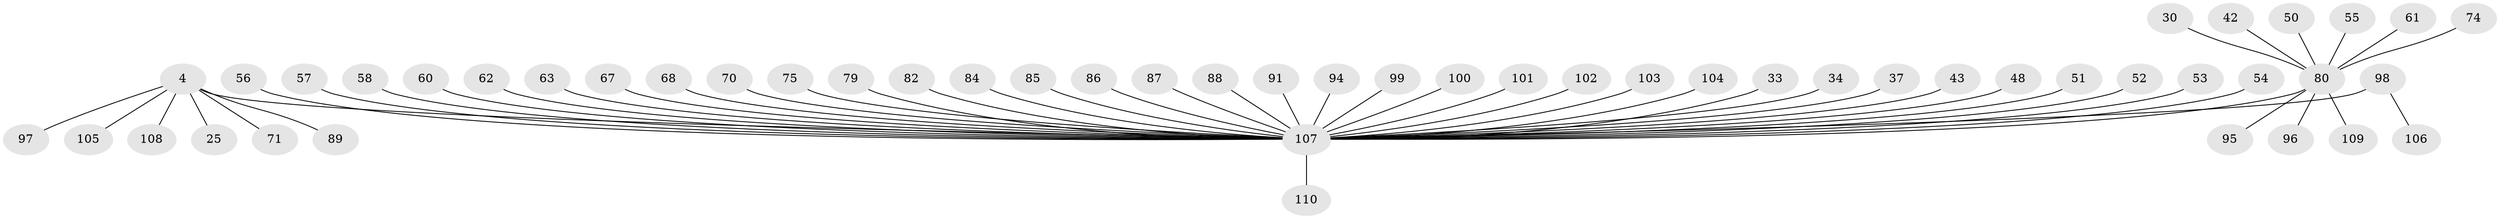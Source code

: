 // original degree distribution, {1: 0.6272727272727273, 18: 0.00909090909090909, 12: 0.00909090909090909, 4: 0.06363636363636363, 2: 0.18181818181818182, 9: 0.01818181818181818, 11: 0.00909090909090909, 7: 0.01818181818181818, 10: 0.00909090909090909, 5: 0.00909090909090909, 3: 0.045454545454545456}
// Generated by graph-tools (version 1.1) at 2025/48/03/09/25 04:48:40]
// undirected, 55 vertices, 54 edges
graph export_dot {
graph [start="1"]
  node [color=gray90,style=filled];
  4;
  25;
  30;
  33;
  34;
  37;
  42;
  43;
  48 [super="+32"];
  50;
  51;
  52;
  53;
  54;
  55;
  56;
  57 [super="+39"];
  58 [super="+46"];
  60;
  61;
  62;
  63 [super="+36"];
  67;
  68;
  70;
  71;
  74;
  75;
  79 [super="+28"];
  80 [super="+31+72"];
  82;
  84;
  85;
  86 [super="+59"];
  87;
  88;
  89 [super="+15"];
  91;
  94 [super="+77"];
  95;
  96;
  97;
  98 [super="+93"];
  99 [super="+47"];
  100;
  101 [super="+92"];
  102;
  103 [super="+65"];
  104;
  105;
  106;
  107 [super="+73+76+90+64+66+1+3+16+24+27"];
  108;
  109;
  110;
  4 -- 25;
  4 -- 71;
  4 -- 97;
  4 -- 105;
  4 -- 108;
  4 -- 89;
  4 -- 107 [weight=6];
  30 -- 80;
  33 -- 107;
  34 -- 107;
  37 -- 107;
  42 -- 80;
  43 -- 107;
  48 -- 107;
  50 -- 80;
  51 -- 107;
  52 -- 107;
  53 -- 107;
  54 -- 107;
  55 -- 80;
  56 -- 107;
  57 -- 107;
  58 -- 107;
  60 -- 107;
  61 -- 80;
  62 -- 107;
  63 -- 107;
  67 -- 107;
  68 -- 107;
  70 -- 107;
  74 -- 80;
  75 -- 107;
  79 -- 107;
  80 -- 109;
  80 -- 96;
  80 -- 95;
  80 -- 107 [weight=4];
  82 -- 107;
  84 -- 107;
  85 -- 107;
  86 -- 107;
  87 -- 107;
  88 -- 107;
  91 -- 107;
  94 -- 107;
  98 -- 106;
  98 -- 107 [weight=3];
  99 -- 107;
  100 -- 107;
  101 -- 107 [weight=2];
  102 -- 107;
  103 -- 107;
  104 -- 107;
  107 -- 110;
}

